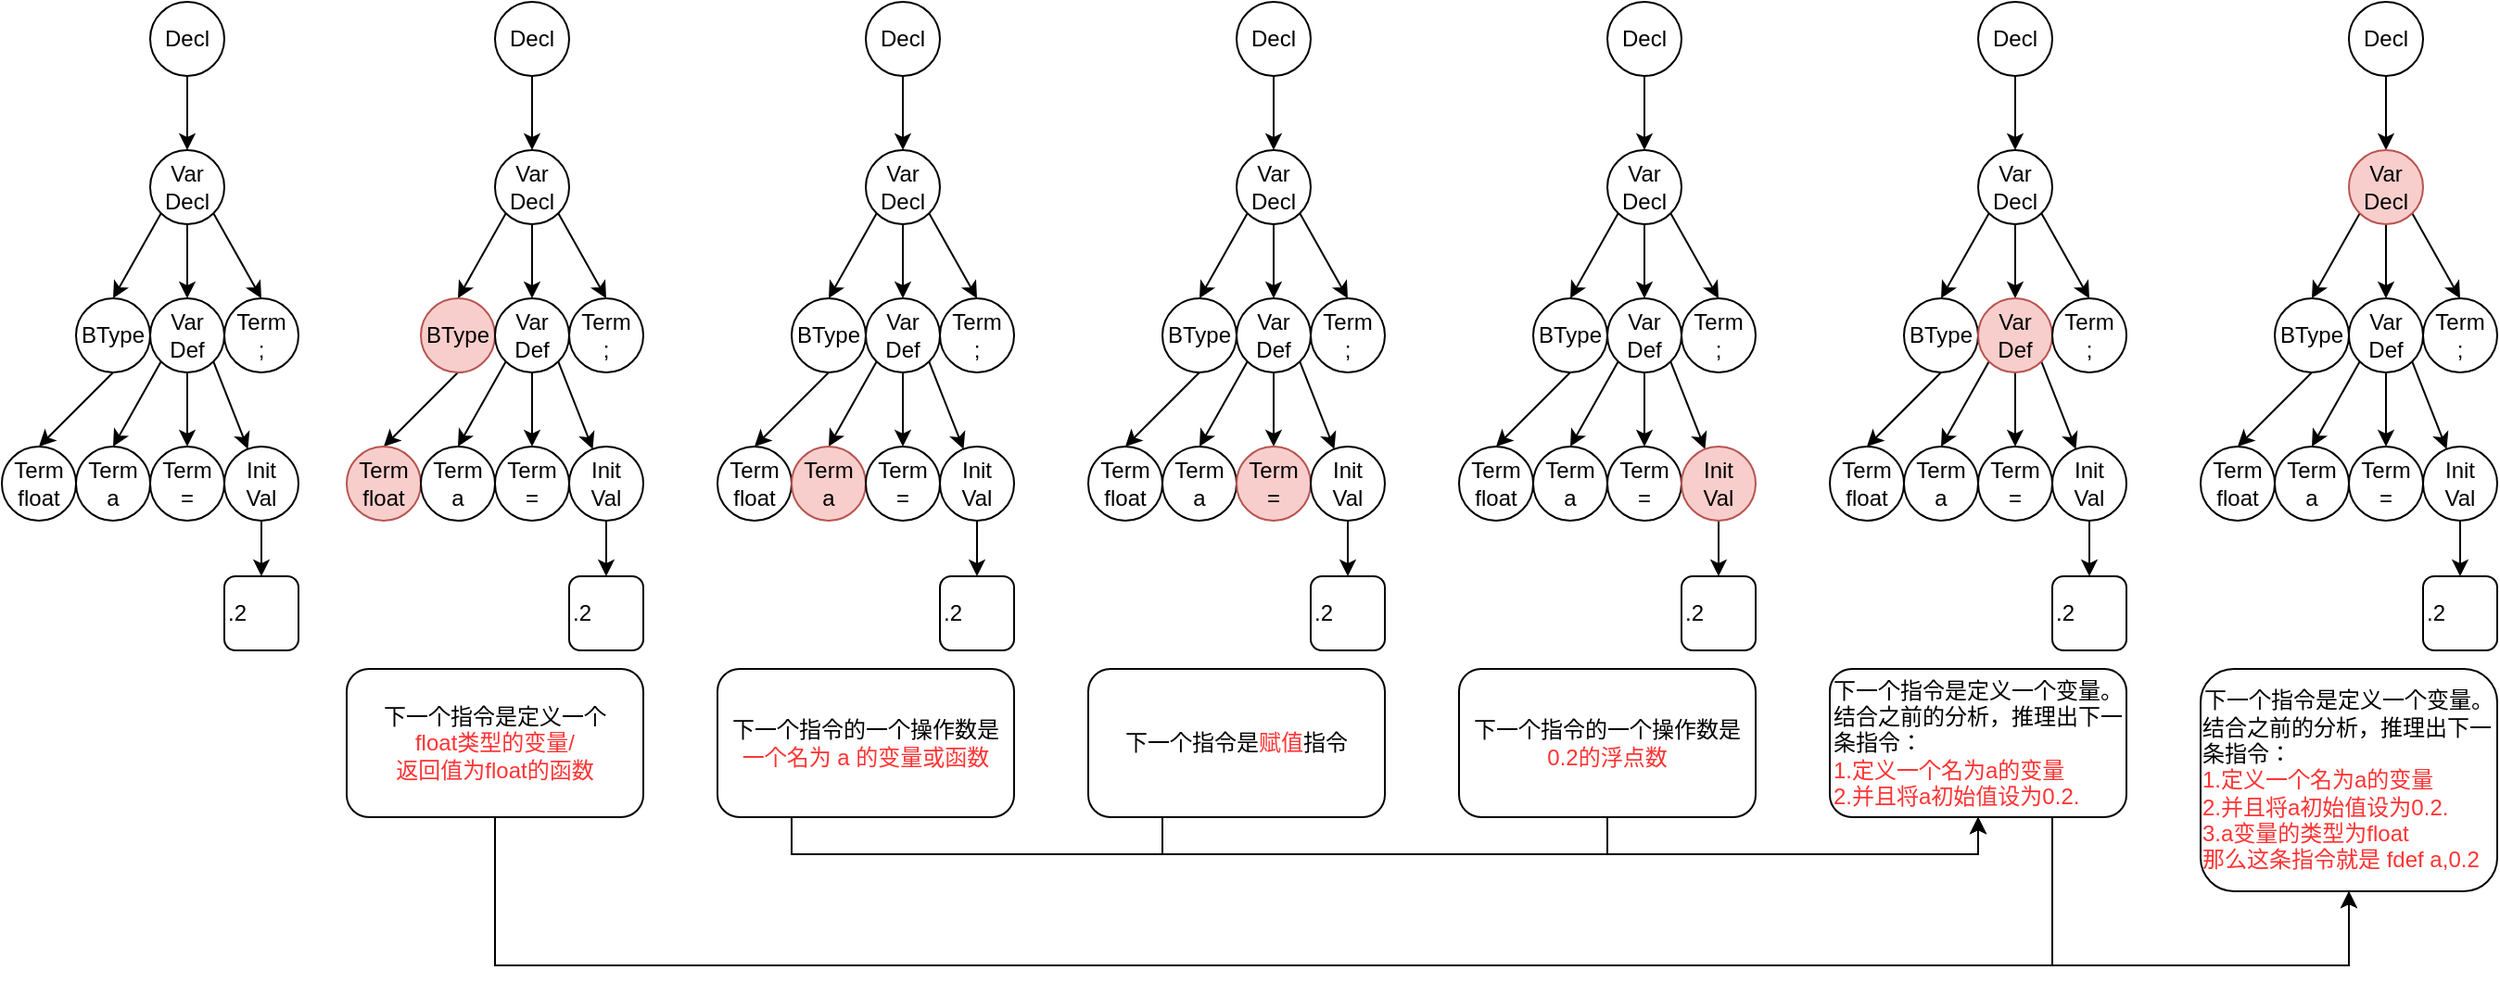 <mxfile version="26.2.2">
  <diagram name="第 1 页" id="PwAsHWEGYEGEWB1U5Qhv">
    <mxGraphModel dx="82" dy="1183" grid="1" gridSize="10" guides="1" tooltips="1" connect="1" arrows="1" fold="1" page="1" pageScale="1" pageWidth="827" pageHeight="1169" math="0" shadow="0">
      <root>
        <mxCell id="0" />
        <mxCell id="1" parent="0" />
        <mxCell id="yPmrLk9QHXn5OHYmQoqa-5" style="edgeStyle=orthogonalEdgeStyle;rounded=0;orthogonalLoop=1;jettySize=auto;html=1;exitX=0.5;exitY=1;exitDx=0;exitDy=0;entryX=0.5;entryY=0;entryDx=0;entryDy=0;" edge="1" parent="1" source="yPmrLk9QHXn5OHYmQoqa-6" target="yPmrLk9QHXn5OHYmQoqa-10">
          <mxGeometry relative="1" as="geometry">
            <mxPoint x="1754" y="80" as="targetPoint" />
          </mxGeometry>
        </mxCell>
        <mxCell id="yPmrLk9QHXn5OHYmQoqa-6" value="Decl" style="ellipse;whiteSpace=wrap;html=1;aspect=fixed;" vertex="1" parent="1">
          <mxGeometry x="1734" width="40" height="40" as="geometry" />
        </mxCell>
        <mxCell id="yPmrLk9QHXn5OHYmQoqa-7" style="edgeStyle=orthogonalEdgeStyle;rounded=0;orthogonalLoop=1;jettySize=auto;html=1;exitX=0.5;exitY=1;exitDx=0;exitDy=0;entryX=0.5;entryY=0;entryDx=0;entryDy=0;" edge="1" parent="1" source="yPmrLk9QHXn5OHYmQoqa-10">
          <mxGeometry relative="1" as="geometry">
            <mxPoint x="1754" y="160" as="targetPoint" />
          </mxGeometry>
        </mxCell>
        <mxCell id="yPmrLk9QHXn5OHYmQoqa-8" style="rounded=0;orthogonalLoop=1;jettySize=auto;html=1;exitX=0;exitY=1;exitDx=0;exitDy=0;entryX=0.5;entryY=0;entryDx=0;entryDy=0;" edge="1" parent="1" source="yPmrLk9QHXn5OHYmQoqa-10" target="yPmrLk9QHXn5OHYmQoqa-12">
          <mxGeometry relative="1" as="geometry" />
        </mxCell>
        <mxCell id="yPmrLk9QHXn5OHYmQoqa-9" style="rounded=0;orthogonalLoop=1;jettySize=auto;html=1;exitX=1;exitY=1;exitDx=0;exitDy=0;entryX=0.5;entryY=0;entryDx=0;entryDy=0;" edge="1" parent="1" source="yPmrLk9QHXn5OHYmQoqa-10" target="yPmrLk9QHXn5OHYmQoqa-17">
          <mxGeometry relative="1" as="geometry" />
        </mxCell>
        <mxCell id="yPmrLk9QHXn5OHYmQoqa-10" value="Var&lt;div&gt;Decl&lt;/div&gt;" style="ellipse;whiteSpace=wrap;html=1;" vertex="1" parent="1">
          <mxGeometry x="1734" y="80" width="40" height="40" as="geometry" />
        </mxCell>
        <mxCell id="yPmrLk9QHXn5OHYmQoqa-11" style="rounded=0;orthogonalLoop=1;jettySize=auto;html=1;exitX=0.5;exitY=1;exitDx=0;exitDy=0;entryX=0.5;entryY=0;entryDx=0;entryDy=0;" edge="1" parent="1" source="yPmrLk9QHXn5OHYmQoqa-12">
          <mxGeometry relative="1" as="geometry">
            <mxPoint x="1674" y="240.0" as="targetPoint" />
          </mxGeometry>
        </mxCell>
        <mxCell id="yPmrLk9QHXn5OHYmQoqa-12" value="BType" style="ellipse;whiteSpace=wrap;html=1;" vertex="1" parent="1">
          <mxGeometry x="1694" y="160" width="40" height="40" as="geometry" />
        </mxCell>
        <mxCell id="yPmrLk9QHXn5OHYmQoqa-13" style="rounded=0;orthogonalLoop=1;jettySize=auto;html=1;exitX=0;exitY=1;exitDx=0;exitDy=0;entryX=0.5;entryY=0;entryDx=0;entryDy=0;" edge="1" parent="1" source="yPmrLk9QHXn5OHYmQoqa-16" target="yPmrLk9QHXn5OHYmQoqa-19">
          <mxGeometry relative="1" as="geometry" />
        </mxCell>
        <mxCell id="yPmrLk9QHXn5OHYmQoqa-14" style="edgeStyle=orthogonalEdgeStyle;rounded=0;orthogonalLoop=1;jettySize=auto;html=1;exitX=0.5;exitY=1;exitDx=0;exitDy=0;entryX=0.5;entryY=0;entryDx=0;entryDy=0;" edge="1" parent="1" source="yPmrLk9QHXn5OHYmQoqa-16" target="yPmrLk9QHXn5OHYmQoqa-20">
          <mxGeometry relative="1" as="geometry" />
        </mxCell>
        <mxCell id="yPmrLk9QHXn5OHYmQoqa-15" style="rounded=0;orthogonalLoop=1;jettySize=auto;html=1;exitX=1;exitY=1;exitDx=0;exitDy=0;" edge="1" parent="1" source="yPmrLk9QHXn5OHYmQoqa-16" target="yPmrLk9QHXn5OHYmQoqa-22">
          <mxGeometry relative="1" as="geometry" />
        </mxCell>
        <mxCell id="yPmrLk9QHXn5OHYmQoqa-16" value="Var&lt;br&gt;Def" style="ellipse;whiteSpace=wrap;html=1;" vertex="1" parent="1">
          <mxGeometry x="1734" y="160" width="40" height="40" as="geometry" />
        </mxCell>
        <mxCell id="yPmrLk9QHXn5OHYmQoqa-17" value="Term&lt;div&gt;;&lt;/div&gt;" style="ellipse;whiteSpace=wrap;html=1;" vertex="1" parent="1">
          <mxGeometry x="1774" y="160" width="40" height="40" as="geometry" />
        </mxCell>
        <mxCell id="yPmrLk9QHXn5OHYmQoqa-18" value="Term&lt;div&gt;float&lt;/div&gt;" style="ellipse;whiteSpace=wrap;html=1;" vertex="1" parent="1">
          <mxGeometry x="1654" y="240" width="40" height="40" as="geometry" />
        </mxCell>
        <mxCell id="yPmrLk9QHXn5OHYmQoqa-19" value="Term&lt;div&gt;a&lt;/div&gt;" style="ellipse;whiteSpace=wrap;html=1;" vertex="1" parent="1">
          <mxGeometry x="1694" y="240" width="40" height="40" as="geometry" />
        </mxCell>
        <mxCell id="yPmrLk9QHXn5OHYmQoqa-20" value="Term&lt;div&gt;=&lt;/div&gt;" style="ellipse;whiteSpace=wrap;html=1;" vertex="1" parent="1">
          <mxGeometry x="1734" y="240" width="40" height="40" as="geometry" />
        </mxCell>
        <mxCell id="yPmrLk9QHXn5OHYmQoqa-21" style="edgeStyle=orthogonalEdgeStyle;rounded=0;orthogonalLoop=1;jettySize=auto;html=1;exitX=0.5;exitY=1;exitDx=0;exitDy=0;entryX=0.5;entryY=0;entryDx=0;entryDy=0;" edge="1" parent="1" source="yPmrLk9QHXn5OHYmQoqa-22" target="yPmrLk9QHXn5OHYmQoqa-23">
          <mxGeometry relative="1" as="geometry" />
        </mxCell>
        <mxCell id="yPmrLk9QHXn5OHYmQoqa-22" value="Init&lt;div&gt;Val&lt;/div&gt;" style="ellipse;whiteSpace=wrap;html=1;" vertex="1" parent="1">
          <mxGeometry x="1774" y="240" width="40" height="40" as="geometry" />
        </mxCell>
        <mxCell id="yPmrLk9QHXn5OHYmQoqa-23" value="&lt;span style=&quot;background-color: transparent; color: light-dark(rgb(0, 0, 0), rgb(255, 255, 255));&quot;&gt;.2&lt;/span&gt;" style="rounded=1;whiteSpace=wrap;html=1;align=left;" vertex="1" parent="1">
          <mxGeometry x="1774" y="310" width="40" height="40" as="geometry" />
        </mxCell>
        <mxCell id="yPmrLk9QHXn5OHYmQoqa-24" style="edgeStyle=orthogonalEdgeStyle;rounded=0;orthogonalLoop=1;jettySize=auto;html=1;exitX=0.5;exitY=1;exitDx=0;exitDy=0;entryX=0.5;entryY=0;entryDx=0;entryDy=0;" edge="1" parent="1" source="yPmrLk9QHXn5OHYmQoqa-25" target="yPmrLk9QHXn5OHYmQoqa-29">
          <mxGeometry relative="1" as="geometry">
            <mxPoint x="1940" y="80" as="targetPoint" />
          </mxGeometry>
        </mxCell>
        <mxCell id="yPmrLk9QHXn5OHYmQoqa-25" value="Decl" style="ellipse;whiteSpace=wrap;html=1;aspect=fixed;" vertex="1" parent="1">
          <mxGeometry x="1920" width="40" height="40" as="geometry" />
        </mxCell>
        <mxCell id="yPmrLk9QHXn5OHYmQoqa-26" style="edgeStyle=orthogonalEdgeStyle;rounded=0;orthogonalLoop=1;jettySize=auto;html=1;exitX=0.5;exitY=1;exitDx=0;exitDy=0;entryX=0.5;entryY=0;entryDx=0;entryDy=0;" edge="1" parent="1" source="yPmrLk9QHXn5OHYmQoqa-29">
          <mxGeometry relative="1" as="geometry">
            <mxPoint x="1940" y="160" as="targetPoint" />
          </mxGeometry>
        </mxCell>
        <mxCell id="yPmrLk9QHXn5OHYmQoqa-27" style="rounded=0;orthogonalLoop=1;jettySize=auto;html=1;exitX=0;exitY=1;exitDx=0;exitDy=0;entryX=0.5;entryY=0;entryDx=0;entryDy=0;" edge="1" parent="1" source="yPmrLk9QHXn5OHYmQoqa-29" target="yPmrLk9QHXn5OHYmQoqa-31">
          <mxGeometry relative="1" as="geometry" />
        </mxCell>
        <mxCell id="yPmrLk9QHXn5OHYmQoqa-28" style="rounded=0;orthogonalLoop=1;jettySize=auto;html=1;exitX=1;exitY=1;exitDx=0;exitDy=0;entryX=0.5;entryY=0;entryDx=0;entryDy=0;" edge="1" parent="1" source="yPmrLk9QHXn5OHYmQoqa-29" target="yPmrLk9QHXn5OHYmQoqa-36">
          <mxGeometry relative="1" as="geometry" />
        </mxCell>
        <mxCell id="yPmrLk9QHXn5OHYmQoqa-29" value="Var&lt;div&gt;Decl&lt;/div&gt;" style="ellipse;whiteSpace=wrap;html=1;" vertex="1" parent="1">
          <mxGeometry x="1920" y="80" width="40" height="40" as="geometry" />
        </mxCell>
        <mxCell id="yPmrLk9QHXn5OHYmQoqa-30" style="rounded=0;orthogonalLoop=1;jettySize=auto;html=1;exitX=0.5;exitY=1;exitDx=0;exitDy=0;entryX=0.5;entryY=0;entryDx=0;entryDy=0;" edge="1" parent="1" source="yPmrLk9QHXn5OHYmQoqa-31">
          <mxGeometry relative="1" as="geometry">
            <mxPoint x="1860" y="240.0" as="targetPoint" />
          </mxGeometry>
        </mxCell>
        <mxCell id="yPmrLk9QHXn5OHYmQoqa-31" value="BType" style="ellipse;whiteSpace=wrap;html=1;fillColor=#f8cecc;strokeColor=#b85450;" vertex="1" parent="1">
          <mxGeometry x="1880" y="160" width="40" height="40" as="geometry" />
        </mxCell>
        <mxCell id="yPmrLk9QHXn5OHYmQoqa-32" style="rounded=0;orthogonalLoop=1;jettySize=auto;html=1;exitX=0;exitY=1;exitDx=0;exitDy=0;entryX=0.5;entryY=0;entryDx=0;entryDy=0;" edge="1" parent="1" source="yPmrLk9QHXn5OHYmQoqa-35" target="yPmrLk9QHXn5OHYmQoqa-38">
          <mxGeometry relative="1" as="geometry" />
        </mxCell>
        <mxCell id="yPmrLk9QHXn5OHYmQoqa-33" style="edgeStyle=orthogonalEdgeStyle;rounded=0;orthogonalLoop=1;jettySize=auto;html=1;exitX=0.5;exitY=1;exitDx=0;exitDy=0;entryX=0.5;entryY=0;entryDx=0;entryDy=0;" edge="1" parent="1" source="yPmrLk9QHXn5OHYmQoqa-35" target="yPmrLk9QHXn5OHYmQoqa-39">
          <mxGeometry relative="1" as="geometry" />
        </mxCell>
        <mxCell id="yPmrLk9QHXn5OHYmQoqa-34" style="rounded=0;orthogonalLoop=1;jettySize=auto;html=1;exitX=1;exitY=1;exitDx=0;exitDy=0;" edge="1" parent="1" source="yPmrLk9QHXn5OHYmQoqa-35" target="yPmrLk9QHXn5OHYmQoqa-41">
          <mxGeometry relative="1" as="geometry" />
        </mxCell>
        <mxCell id="yPmrLk9QHXn5OHYmQoqa-35" value="Var&lt;br&gt;Def" style="ellipse;whiteSpace=wrap;html=1;" vertex="1" parent="1">
          <mxGeometry x="1920" y="160" width="40" height="40" as="geometry" />
        </mxCell>
        <mxCell id="yPmrLk9QHXn5OHYmQoqa-36" value="Term&lt;div&gt;;&lt;/div&gt;" style="ellipse;whiteSpace=wrap;html=1;" vertex="1" parent="1">
          <mxGeometry x="1960" y="160" width="40" height="40" as="geometry" />
        </mxCell>
        <mxCell id="yPmrLk9QHXn5OHYmQoqa-37" value="Term&lt;div&gt;float&lt;/div&gt;" style="ellipse;whiteSpace=wrap;html=1;fillColor=#f8cecc;strokeColor=#b85450;" vertex="1" parent="1">
          <mxGeometry x="1840" y="240" width="40" height="40" as="geometry" />
        </mxCell>
        <mxCell id="yPmrLk9QHXn5OHYmQoqa-38" value="Term&lt;div&gt;a&lt;/div&gt;" style="ellipse;whiteSpace=wrap;html=1;" vertex="1" parent="1">
          <mxGeometry x="1880" y="240" width="40" height="40" as="geometry" />
        </mxCell>
        <mxCell id="yPmrLk9QHXn5OHYmQoqa-39" value="Term&lt;div&gt;=&lt;/div&gt;" style="ellipse;whiteSpace=wrap;html=1;" vertex="1" parent="1">
          <mxGeometry x="1920" y="240" width="40" height="40" as="geometry" />
        </mxCell>
        <mxCell id="yPmrLk9QHXn5OHYmQoqa-40" style="edgeStyle=orthogonalEdgeStyle;rounded=0;orthogonalLoop=1;jettySize=auto;html=1;exitX=0.5;exitY=1;exitDx=0;exitDy=0;entryX=0.5;entryY=0;entryDx=0;entryDy=0;" edge="1" parent="1" source="yPmrLk9QHXn5OHYmQoqa-41" target="yPmrLk9QHXn5OHYmQoqa-42">
          <mxGeometry relative="1" as="geometry" />
        </mxCell>
        <mxCell id="yPmrLk9QHXn5OHYmQoqa-41" value="Init&lt;div&gt;Val&lt;/div&gt;" style="ellipse;whiteSpace=wrap;html=1;" vertex="1" parent="1">
          <mxGeometry x="1960" y="240" width="40" height="40" as="geometry" />
        </mxCell>
        <mxCell id="yPmrLk9QHXn5OHYmQoqa-42" value="&lt;span style=&quot;background-color: transparent; color: light-dark(rgb(0, 0, 0), rgb(255, 255, 255));&quot;&gt;.2&lt;/span&gt;" style="rounded=1;whiteSpace=wrap;html=1;align=left;" vertex="1" parent="1">
          <mxGeometry x="1960" y="310" width="40" height="40" as="geometry" />
        </mxCell>
        <mxCell id="yPmrLk9QHXn5OHYmQoqa-186" style="edgeStyle=orthogonalEdgeStyle;rounded=0;orthogonalLoop=1;jettySize=auto;html=1;exitX=0.5;exitY=1;exitDx=0;exitDy=0;entryX=0.5;entryY=1;entryDx=0;entryDy=0;" edge="1" parent="1" source="yPmrLk9QHXn5OHYmQoqa-43" target="yPmrLk9QHXn5OHYmQoqa-184">
          <mxGeometry relative="1" as="geometry">
            <Array as="points">
              <mxPoint x="1920" y="520" />
              <mxPoint x="2920" y="520" />
            </Array>
          </mxGeometry>
        </mxCell>
        <mxCell id="yPmrLk9QHXn5OHYmQoqa-43" value="下一个指令是定义一个&lt;br&gt;&lt;font style=&quot;color: rgb(255, 51, 51);&quot;&gt;float类型的变量/&lt;/font&gt;&lt;div&gt;&lt;font style=&quot;color: rgb(255, 51, 51);&quot;&gt;返回值为float的函数&lt;/font&gt;&lt;/div&gt;" style="rounded=1;whiteSpace=wrap;html=1;" vertex="1" parent="1">
          <mxGeometry x="1840" y="360" width="160" height="80" as="geometry" />
        </mxCell>
        <mxCell id="yPmrLk9QHXn5OHYmQoqa-63" style="edgeStyle=orthogonalEdgeStyle;rounded=0;orthogonalLoop=1;jettySize=auto;html=1;exitX=0.5;exitY=1;exitDx=0;exitDy=0;entryX=0.5;entryY=0;entryDx=0;entryDy=0;" edge="1" parent="1" source="yPmrLk9QHXn5OHYmQoqa-64" target="yPmrLk9QHXn5OHYmQoqa-68">
          <mxGeometry relative="1" as="geometry">
            <mxPoint x="2140" y="80" as="targetPoint" />
          </mxGeometry>
        </mxCell>
        <mxCell id="yPmrLk9QHXn5OHYmQoqa-64" value="Decl" style="ellipse;whiteSpace=wrap;html=1;aspect=fixed;" vertex="1" parent="1">
          <mxGeometry x="2120" width="40" height="40" as="geometry" />
        </mxCell>
        <mxCell id="yPmrLk9QHXn5OHYmQoqa-65" style="edgeStyle=orthogonalEdgeStyle;rounded=0;orthogonalLoop=1;jettySize=auto;html=1;exitX=0.5;exitY=1;exitDx=0;exitDy=0;entryX=0.5;entryY=0;entryDx=0;entryDy=0;" edge="1" parent="1" source="yPmrLk9QHXn5OHYmQoqa-68">
          <mxGeometry relative="1" as="geometry">
            <mxPoint x="2140" y="160" as="targetPoint" />
          </mxGeometry>
        </mxCell>
        <mxCell id="yPmrLk9QHXn5OHYmQoqa-66" style="rounded=0;orthogonalLoop=1;jettySize=auto;html=1;exitX=0;exitY=1;exitDx=0;exitDy=0;entryX=0.5;entryY=0;entryDx=0;entryDy=0;" edge="1" parent="1" source="yPmrLk9QHXn5OHYmQoqa-68" target="yPmrLk9QHXn5OHYmQoqa-70">
          <mxGeometry relative="1" as="geometry" />
        </mxCell>
        <mxCell id="yPmrLk9QHXn5OHYmQoqa-67" style="rounded=0;orthogonalLoop=1;jettySize=auto;html=1;exitX=1;exitY=1;exitDx=0;exitDy=0;entryX=0.5;entryY=0;entryDx=0;entryDy=0;" edge="1" parent="1" source="yPmrLk9QHXn5OHYmQoqa-68" target="yPmrLk9QHXn5OHYmQoqa-75">
          <mxGeometry relative="1" as="geometry" />
        </mxCell>
        <mxCell id="yPmrLk9QHXn5OHYmQoqa-68" value="Var&lt;div&gt;Decl&lt;/div&gt;" style="ellipse;whiteSpace=wrap;html=1;" vertex="1" parent="1">
          <mxGeometry x="2120" y="80" width="40" height="40" as="geometry" />
        </mxCell>
        <mxCell id="yPmrLk9QHXn5OHYmQoqa-69" style="rounded=0;orthogonalLoop=1;jettySize=auto;html=1;exitX=0.5;exitY=1;exitDx=0;exitDy=0;entryX=0.5;entryY=0;entryDx=0;entryDy=0;" edge="1" parent="1" source="yPmrLk9QHXn5OHYmQoqa-70">
          <mxGeometry relative="1" as="geometry">
            <mxPoint x="2060" y="240.0" as="targetPoint" />
          </mxGeometry>
        </mxCell>
        <mxCell id="yPmrLk9QHXn5OHYmQoqa-70" value="BType" style="ellipse;whiteSpace=wrap;html=1;" vertex="1" parent="1">
          <mxGeometry x="2080" y="160" width="40" height="40" as="geometry" />
        </mxCell>
        <mxCell id="yPmrLk9QHXn5OHYmQoqa-71" style="rounded=0;orthogonalLoop=1;jettySize=auto;html=1;exitX=0;exitY=1;exitDx=0;exitDy=0;entryX=0.5;entryY=0;entryDx=0;entryDy=0;" edge="1" parent="1" source="yPmrLk9QHXn5OHYmQoqa-74" target="yPmrLk9QHXn5OHYmQoqa-77">
          <mxGeometry relative="1" as="geometry" />
        </mxCell>
        <mxCell id="yPmrLk9QHXn5OHYmQoqa-72" style="edgeStyle=orthogonalEdgeStyle;rounded=0;orthogonalLoop=1;jettySize=auto;html=1;exitX=0.5;exitY=1;exitDx=0;exitDy=0;entryX=0.5;entryY=0;entryDx=0;entryDy=0;" edge="1" parent="1" source="yPmrLk9QHXn5OHYmQoqa-74" target="yPmrLk9QHXn5OHYmQoqa-78">
          <mxGeometry relative="1" as="geometry" />
        </mxCell>
        <mxCell id="yPmrLk9QHXn5OHYmQoqa-73" style="rounded=0;orthogonalLoop=1;jettySize=auto;html=1;exitX=1;exitY=1;exitDx=0;exitDy=0;" edge="1" parent="1" source="yPmrLk9QHXn5OHYmQoqa-74" target="yPmrLk9QHXn5OHYmQoqa-80">
          <mxGeometry relative="1" as="geometry" />
        </mxCell>
        <mxCell id="yPmrLk9QHXn5OHYmQoqa-74" value="Var&lt;br&gt;Def" style="ellipse;whiteSpace=wrap;html=1;" vertex="1" parent="1">
          <mxGeometry x="2120" y="160" width="40" height="40" as="geometry" />
        </mxCell>
        <mxCell id="yPmrLk9QHXn5OHYmQoqa-75" value="Term&lt;div&gt;;&lt;/div&gt;" style="ellipse;whiteSpace=wrap;html=1;" vertex="1" parent="1">
          <mxGeometry x="2160" y="160" width="40" height="40" as="geometry" />
        </mxCell>
        <mxCell id="yPmrLk9QHXn5OHYmQoqa-76" value="Term&lt;div&gt;float&lt;/div&gt;" style="ellipse;whiteSpace=wrap;html=1;" vertex="1" parent="1">
          <mxGeometry x="2040" y="240" width="40" height="40" as="geometry" />
        </mxCell>
        <mxCell id="yPmrLk9QHXn5OHYmQoqa-77" value="Term&lt;div&gt;a&lt;/div&gt;" style="ellipse;whiteSpace=wrap;html=1;fillColor=#f8cecc;strokeColor=#b85450;" vertex="1" parent="1">
          <mxGeometry x="2080" y="240" width="40" height="40" as="geometry" />
        </mxCell>
        <mxCell id="yPmrLk9QHXn5OHYmQoqa-78" value="Term&lt;div&gt;=&lt;/div&gt;" style="ellipse;whiteSpace=wrap;html=1;" vertex="1" parent="1">
          <mxGeometry x="2120" y="240" width="40" height="40" as="geometry" />
        </mxCell>
        <mxCell id="yPmrLk9QHXn5OHYmQoqa-79" style="edgeStyle=orthogonalEdgeStyle;rounded=0;orthogonalLoop=1;jettySize=auto;html=1;exitX=0.5;exitY=1;exitDx=0;exitDy=0;entryX=0.5;entryY=0;entryDx=0;entryDy=0;" edge="1" parent="1" source="yPmrLk9QHXn5OHYmQoqa-80" target="yPmrLk9QHXn5OHYmQoqa-81">
          <mxGeometry relative="1" as="geometry" />
        </mxCell>
        <mxCell id="yPmrLk9QHXn5OHYmQoqa-80" value="Init&lt;div&gt;Val&lt;/div&gt;" style="ellipse;whiteSpace=wrap;html=1;" vertex="1" parent="1">
          <mxGeometry x="2160" y="240" width="40" height="40" as="geometry" />
        </mxCell>
        <mxCell id="yPmrLk9QHXn5OHYmQoqa-81" value="&lt;span style=&quot;background-color: transparent; color: light-dark(rgb(0, 0, 0), rgb(255, 255, 255));&quot;&gt;.2&lt;/span&gt;" style="rounded=1;whiteSpace=wrap;html=1;align=left;" vertex="1" parent="1">
          <mxGeometry x="2160" y="310" width="40" height="40" as="geometry" />
        </mxCell>
        <mxCell id="yPmrLk9QHXn5OHYmQoqa-143" style="edgeStyle=orthogonalEdgeStyle;rounded=0;orthogonalLoop=1;jettySize=auto;html=1;exitX=0.25;exitY=1;exitDx=0;exitDy=0;entryX=0.5;entryY=1;entryDx=0;entryDy=0;" edge="1" parent="1" source="yPmrLk9QHXn5OHYmQoqa-82" target="yPmrLk9QHXn5OHYmQoqa-142">
          <mxGeometry relative="1" as="geometry" />
        </mxCell>
        <mxCell id="yPmrLk9QHXn5OHYmQoqa-82" value="下一个指令的一个操作数是&lt;br&gt;&lt;font style=&quot;color: rgb(255, 51, 51);&quot;&gt;一个名为 a 的变量或函数&lt;/font&gt;" style="rounded=1;whiteSpace=wrap;html=1;" vertex="1" parent="1">
          <mxGeometry x="2040" y="360" width="160" height="80" as="geometry" />
        </mxCell>
        <mxCell id="yPmrLk9QHXn5OHYmQoqa-83" style="edgeStyle=orthogonalEdgeStyle;rounded=0;orthogonalLoop=1;jettySize=auto;html=1;exitX=0.5;exitY=1;exitDx=0;exitDy=0;entryX=0.5;entryY=0;entryDx=0;entryDy=0;" edge="1" parent="1" source="yPmrLk9QHXn5OHYmQoqa-84" target="yPmrLk9QHXn5OHYmQoqa-88">
          <mxGeometry relative="1" as="geometry">
            <mxPoint x="2340" y="80" as="targetPoint" />
          </mxGeometry>
        </mxCell>
        <mxCell id="yPmrLk9QHXn5OHYmQoqa-84" value="Decl" style="ellipse;whiteSpace=wrap;html=1;aspect=fixed;" vertex="1" parent="1">
          <mxGeometry x="2320" width="40" height="40" as="geometry" />
        </mxCell>
        <mxCell id="yPmrLk9QHXn5OHYmQoqa-85" style="edgeStyle=orthogonalEdgeStyle;rounded=0;orthogonalLoop=1;jettySize=auto;html=1;exitX=0.5;exitY=1;exitDx=0;exitDy=0;entryX=0.5;entryY=0;entryDx=0;entryDy=0;" edge="1" parent="1" source="yPmrLk9QHXn5OHYmQoqa-88">
          <mxGeometry relative="1" as="geometry">
            <mxPoint x="2340" y="160" as="targetPoint" />
          </mxGeometry>
        </mxCell>
        <mxCell id="yPmrLk9QHXn5OHYmQoqa-86" style="rounded=0;orthogonalLoop=1;jettySize=auto;html=1;exitX=0;exitY=1;exitDx=0;exitDy=0;entryX=0.5;entryY=0;entryDx=0;entryDy=0;" edge="1" parent="1" source="yPmrLk9QHXn5OHYmQoqa-88" target="yPmrLk9QHXn5OHYmQoqa-90">
          <mxGeometry relative="1" as="geometry" />
        </mxCell>
        <mxCell id="yPmrLk9QHXn5OHYmQoqa-87" style="rounded=0;orthogonalLoop=1;jettySize=auto;html=1;exitX=1;exitY=1;exitDx=0;exitDy=0;entryX=0.5;entryY=0;entryDx=0;entryDy=0;" edge="1" parent="1" source="yPmrLk9QHXn5OHYmQoqa-88" target="yPmrLk9QHXn5OHYmQoqa-95">
          <mxGeometry relative="1" as="geometry" />
        </mxCell>
        <mxCell id="yPmrLk9QHXn5OHYmQoqa-88" value="Var&lt;div&gt;Decl&lt;/div&gt;" style="ellipse;whiteSpace=wrap;html=1;" vertex="1" parent="1">
          <mxGeometry x="2320" y="80" width="40" height="40" as="geometry" />
        </mxCell>
        <mxCell id="yPmrLk9QHXn5OHYmQoqa-89" style="rounded=0;orthogonalLoop=1;jettySize=auto;html=1;exitX=0.5;exitY=1;exitDx=0;exitDy=0;entryX=0.5;entryY=0;entryDx=0;entryDy=0;" edge="1" parent="1" source="yPmrLk9QHXn5OHYmQoqa-90">
          <mxGeometry relative="1" as="geometry">
            <mxPoint x="2260" y="240.0" as="targetPoint" />
          </mxGeometry>
        </mxCell>
        <mxCell id="yPmrLk9QHXn5OHYmQoqa-90" value="BType" style="ellipse;whiteSpace=wrap;html=1;" vertex="1" parent="1">
          <mxGeometry x="2280" y="160" width="40" height="40" as="geometry" />
        </mxCell>
        <mxCell id="yPmrLk9QHXn5OHYmQoqa-91" style="rounded=0;orthogonalLoop=1;jettySize=auto;html=1;exitX=0;exitY=1;exitDx=0;exitDy=0;entryX=0.5;entryY=0;entryDx=0;entryDy=0;" edge="1" parent="1" source="yPmrLk9QHXn5OHYmQoqa-94" target="yPmrLk9QHXn5OHYmQoqa-97">
          <mxGeometry relative="1" as="geometry" />
        </mxCell>
        <mxCell id="yPmrLk9QHXn5OHYmQoqa-92" style="edgeStyle=orthogonalEdgeStyle;rounded=0;orthogonalLoop=1;jettySize=auto;html=1;exitX=0.5;exitY=1;exitDx=0;exitDy=0;entryX=0.5;entryY=0;entryDx=0;entryDy=0;" edge="1" parent="1" source="yPmrLk9QHXn5OHYmQoqa-94" target="yPmrLk9QHXn5OHYmQoqa-98">
          <mxGeometry relative="1" as="geometry" />
        </mxCell>
        <mxCell id="yPmrLk9QHXn5OHYmQoqa-93" style="rounded=0;orthogonalLoop=1;jettySize=auto;html=1;exitX=1;exitY=1;exitDx=0;exitDy=0;" edge="1" parent="1" source="yPmrLk9QHXn5OHYmQoqa-94" target="yPmrLk9QHXn5OHYmQoqa-100">
          <mxGeometry relative="1" as="geometry" />
        </mxCell>
        <mxCell id="yPmrLk9QHXn5OHYmQoqa-94" value="Var&lt;br&gt;Def" style="ellipse;whiteSpace=wrap;html=1;" vertex="1" parent="1">
          <mxGeometry x="2320" y="160" width="40" height="40" as="geometry" />
        </mxCell>
        <mxCell id="yPmrLk9QHXn5OHYmQoqa-95" value="Term&lt;div&gt;;&lt;/div&gt;" style="ellipse;whiteSpace=wrap;html=1;" vertex="1" parent="1">
          <mxGeometry x="2360" y="160" width="40" height="40" as="geometry" />
        </mxCell>
        <mxCell id="yPmrLk9QHXn5OHYmQoqa-96" value="Term&lt;div&gt;float&lt;/div&gt;" style="ellipse;whiteSpace=wrap;html=1;" vertex="1" parent="1">
          <mxGeometry x="2240" y="240" width="40" height="40" as="geometry" />
        </mxCell>
        <mxCell id="yPmrLk9QHXn5OHYmQoqa-97" value="Term&lt;div&gt;a&lt;/div&gt;" style="ellipse;whiteSpace=wrap;html=1;" vertex="1" parent="1">
          <mxGeometry x="2280" y="240" width="40" height="40" as="geometry" />
        </mxCell>
        <mxCell id="yPmrLk9QHXn5OHYmQoqa-98" value="Term&lt;div&gt;=&lt;/div&gt;" style="ellipse;whiteSpace=wrap;html=1;fillColor=#f8cecc;strokeColor=#b85450;" vertex="1" parent="1">
          <mxGeometry x="2320" y="240" width="40" height="40" as="geometry" />
        </mxCell>
        <mxCell id="yPmrLk9QHXn5OHYmQoqa-99" style="edgeStyle=orthogonalEdgeStyle;rounded=0;orthogonalLoop=1;jettySize=auto;html=1;exitX=0.5;exitY=1;exitDx=0;exitDy=0;entryX=0.5;entryY=0;entryDx=0;entryDy=0;" edge="1" parent="1" source="yPmrLk9QHXn5OHYmQoqa-100" target="yPmrLk9QHXn5OHYmQoqa-101">
          <mxGeometry relative="1" as="geometry" />
        </mxCell>
        <mxCell id="yPmrLk9QHXn5OHYmQoqa-100" value="Init&lt;div&gt;Val&lt;/div&gt;" style="ellipse;whiteSpace=wrap;html=1;" vertex="1" parent="1">
          <mxGeometry x="2360" y="240" width="40" height="40" as="geometry" />
        </mxCell>
        <mxCell id="yPmrLk9QHXn5OHYmQoqa-101" value="&lt;span style=&quot;background-color: transparent; color: light-dark(rgb(0, 0, 0), rgb(255, 255, 255));&quot;&gt;.2&lt;/span&gt;" style="rounded=1;whiteSpace=wrap;html=1;align=left;" vertex="1" parent="1">
          <mxGeometry x="2360" y="310" width="40" height="40" as="geometry" />
        </mxCell>
        <mxCell id="yPmrLk9QHXn5OHYmQoqa-144" style="edgeStyle=orthogonalEdgeStyle;rounded=0;orthogonalLoop=1;jettySize=auto;html=1;exitX=0.25;exitY=1;exitDx=0;exitDy=0;entryX=0.5;entryY=1;entryDx=0;entryDy=0;" edge="1" parent="1" source="yPmrLk9QHXn5OHYmQoqa-102" target="yPmrLk9QHXn5OHYmQoqa-142">
          <mxGeometry relative="1" as="geometry" />
        </mxCell>
        <mxCell id="yPmrLk9QHXn5OHYmQoqa-102" value="下一个指令是&lt;font style=&quot;color: rgb(255, 51, 51);&quot;&gt;赋值&lt;/font&gt;指令" style="rounded=1;whiteSpace=wrap;html=1;" vertex="1" parent="1">
          <mxGeometry x="2240" y="360" width="160" height="80" as="geometry" />
        </mxCell>
        <mxCell id="yPmrLk9QHXn5OHYmQoqa-103" style="edgeStyle=orthogonalEdgeStyle;rounded=0;orthogonalLoop=1;jettySize=auto;html=1;exitX=0.5;exitY=1;exitDx=0;exitDy=0;entryX=0.5;entryY=0;entryDx=0;entryDy=0;" edge="1" parent="1" source="yPmrLk9QHXn5OHYmQoqa-104" target="yPmrLk9QHXn5OHYmQoqa-108">
          <mxGeometry relative="1" as="geometry">
            <mxPoint x="2540" y="80" as="targetPoint" />
          </mxGeometry>
        </mxCell>
        <mxCell id="yPmrLk9QHXn5OHYmQoqa-104" value="Decl" style="ellipse;whiteSpace=wrap;html=1;aspect=fixed;" vertex="1" parent="1">
          <mxGeometry x="2520" width="40" height="40" as="geometry" />
        </mxCell>
        <mxCell id="yPmrLk9QHXn5OHYmQoqa-105" style="edgeStyle=orthogonalEdgeStyle;rounded=0;orthogonalLoop=1;jettySize=auto;html=1;exitX=0.5;exitY=1;exitDx=0;exitDy=0;entryX=0.5;entryY=0;entryDx=0;entryDy=0;" edge="1" parent="1" source="yPmrLk9QHXn5OHYmQoqa-108">
          <mxGeometry relative="1" as="geometry">
            <mxPoint x="2540" y="160" as="targetPoint" />
          </mxGeometry>
        </mxCell>
        <mxCell id="yPmrLk9QHXn5OHYmQoqa-106" style="rounded=0;orthogonalLoop=1;jettySize=auto;html=1;exitX=0;exitY=1;exitDx=0;exitDy=0;entryX=0.5;entryY=0;entryDx=0;entryDy=0;" edge="1" parent="1" source="yPmrLk9QHXn5OHYmQoqa-108" target="yPmrLk9QHXn5OHYmQoqa-110">
          <mxGeometry relative="1" as="geometry" />
        </mxCell>
        <mxCell id="yPmrLk9QHXn5OHYmQoqa-107" style="rounded=0;orthogonalLoop=1;jettySize=auto;html=1;exitX=1;exitY=1;exitDx=0;exitDy=0;entryX=0.5;entryY=0;entryDx=0;entryDy=0;" edge="1" parent="1" source="yPmrLk9QHXn5OHYmQoqa-108" target="yPmrLk9QHXn5OHYmQoqa-115">
          <mxGeometry relative="1" as="geometry" />
        </mxCell>
        <mxCell id="yPmrLk9QHXn5OHYmQoqa-108" value="Var&lt;div&gt;Decl&lt;/div&gt;" style="ellipse;whiteSpace=wrap;html=1;" vertex="1" parent="1">
          <mxGeometry x="2520" y="80" width="40" height="40" as="geometry" />
        </mxCell>
        <mxCell id="yPmrLk9QHXn5OHYmQoqa-109" style="rounded=0;orthogonalLoop=1;jettySize=auto;html=1;exitX=0.5;exitY=1;exitDx=0;exitDy=0;entryX=0.5;entryY=0;entryDx=0;entryDy=0;" edge="1" parent="1" source="yPmrLk9QHXn5OHYmQoqa-110">
          <mxGeometry relative="1" as="geometry">
            <mxPoint x="2460" y="240.0" as="targetPoint" />
          </mxGeometry>
        </mxCell>
        <mxCell id="yPmrLk9QHXn5OHYmQoqa-110" value="BType" style="ellipse;whiteSpace=wrap;html=1;" vertex="1" parent="1">
          <mxGeometry x="2480" y="160" width="40" height="40" as="geometry" />
        </mxCell>
        <mxCell id="yPmrLk9QHXn5OHYmQoqa-111" style="rounded=0;orthogonalLoop=1;jettySize=auto;html=1;exitX=0;exitY=1;exitDx=0;exitDy=0;entryX=0.5;entryY=0;entryDx=0;entryDy=0;" edge="1" parent="1" source="yPmrLk9QHXn5OHYmQoqa-114" target="yPmrLk9QHXn5OHYmQoqa-117">
          <mxGeometry relative="1" as="geometry" />
        </mxCell>
        <mxCell id="yPmrLk9QHXn5OHYmQoqa-112" style="edgeStyle=orthogonalEdgeStyle;rounded=0;orthogonalLoop=1;jettySize=auto;html=1;exitX=0.5;exitY=1;exitDx=0;exitDy=0;entryX=0.5;entryY=0;entryDx=0;entryDy=0;" edge="1" parent="1" source="yPmrLk9QHXn5OHYmQoqa-114" target="yPmrLk9QHXn5OHYmQoqa-118">
          <mxGeometry relative="1" as="geometry" />
        </mxCell>
        <mxCell id="yPmrLk9QHXn5OHYmQoqa-113" style="rounded=0;orthogonalLoop=1;jettySize=auto;html=1;exitX=1;exitY=1;exitDx=0;exitDy=0;" edge="1" parent="1" source="yPmrLk9QHXn5OHYmQoqa-114" target="yPmrLk9QHXn5OHYmQoqa-120">
          <mxGeometry relative="1" as="geometry" />
        </mxCell>
        <mxCell id="yPmrLk9QHXn5OHYmQoqa-114" value="Var&lt;br&gt;Def" style="ellipse;whiteSpace=wrap;html=1;" vertex="1" parent="1">
          <mxGeometry x="2520" y="160" width="40" height="40" as="geometry" />
        </mxCell>
        <mxCell id="yPmrLk9QHXn5OHYmQoqa-115" value="Term&lt;div&gt;;&lt;/div&gt;" style="ellipse;whiteSpace=wrap;html=1;" vertex="1" parent="1">
          <mxGeometry x="2560" y="160" width="40" height="40" as="geometry" />
        </mxCell>
        <mxCell id="yPmrLk9QHXn5OHYmQoqa-116" value="Term&lt;div&gt;float&lt;/div&gt;" style="ellipse;whiteSpace=wrap;html=1;" vertex="1" parent="1">
          <mxGeometry x="2440" y="240" width="40" height="40" as="geometry" />
        </mxCell>
        <mxCell id="yPmrLk9QHXn5OHYmQoqa-117" value="Term&lt;div&gt;a&lt;/div&gt;" style="ellipse;whiteSpace=wrap;html=1;" vertex="1" parent="1">
          <mxGeometry x="2480" y="240" width="40" height="40" as="geometry" />
        </mxCell>
        <mxCell id="yPmrLk9QHXn5OHYmQoqa-118" value="Term&lt;div&gt;=&lt;/div&gt;" style="ellipse;whiteSpace=wrap;html=1;" vertex="1" parent="1">
          <mxGeometry x="2520" y="240" width="40" height="40" as="geometry" />
        </mxCell>
        <mxCell id="yPmrLk9QHXn5OHYmQoqa-119" style="edgeStyle=orthogonalEdgeStyle;rounded=0;orthogonalLoop=1;jettySize=auto;html=1;exitX=0.5;exitY=1;exitDx=0;exitDy=0;entryX=0.5;entryY=0;entryDx=0;entryDy=0;" edge="1" parent="1" source="yPmrLk9QHXn5OHYmQoqa-120" target="yPmrLk9QHXn5OHYmQoqa-121">
          <mxGeometry relative="1" as="geometry" />
        </mxCell>
        <mxCell id="yPmrLk9QHXn5OHYmQoqa-120" value="Init&lt;div&gt;Val&lt;/div&gt;" style="ellipse;whiteSpace=wrap;html=1;fillColor=#f8cecc;strokeColor=#b85450;" vertex="1" parent="1">
          <mxGeometry x="2560" y="240" width="40" height="40" as="geometry" />
        </mxCell>
        <mxCell id="yPmrLk9QHXn5OHYmQoqa-121" value="&lt;span style=&quot;background-color: transparent; color: light-dark(rgb(0, 0, 0), rgb(255, 255, 255));&quot;&gt;.2&lt;/span&gt;" style="rounded=1;whiteSpace=wrap;html=1;align=left;" vertex="1" parent="1">
          <mxGeometry x="2560" y="310" width="40" height="40" as="geometry" />
        </mxCell>
        <mxCell id="yPmrLk9QHXn5OHYmQoqa-145" style="edgeStyle=orthogonalEdgeStyle;rounded=0;orthogonalLoop=1;jettySize=auto;html=1;exitX=0.5;exitY=1;exitDx=0;exitDy=0;entryX=0.5;entryY=1;entryDx=0;entryDy=0;" edge="1" parent="1" source="yPmrLk9QHXn5OHYmQoqa-122" target="yPmrLk9QHXn5OHYmQoqa-142">
          <mxGeometry relative="1" as="geometry" />
        </mxCell>
        <mxCell id="yPmrLk9QHXn5OHYmQoqa-122" value="下一个指令的一个操作数是&lt;font style=&quot;color: rgb(255, 51, 51);&quot;&gt;0.2的浮点数&lt;/font&gt;" style="rounded=1;whiteSpace=wrap;html=1;" vertex="1" parent="1">
          <mxGeometry x="2440" y="360" width="160" height="80" as="geometry" />
        </mxCell>
        <mxCell id="yPmrLk9QHXn5OHYmQoqa-123" style="edgeStyle=orthogonalEdgeStyle;rounded=0;orthogonalLoop=1;jettySize=auto;html=1;exitX=0.5;exitY=1;exitDx=0;exitDy=0;entryX=0.5;entryY=0;entryDx=0;entryDy=0;" edge="1" parent="1" source="yPmrLk9QHXn5OHYmQoqa-124" target="yPmrLk9QHXn5OHYmQoqa-128">
          <mxGeometry relative="1" as="geometry">
            <mxPoint x="2740" y="80" as="targetPoint" />
          </mxGeometry>
        </mxCell>
        <mxCell id="yPmrLk9QHXn5OHYmQoqa-124" value="Decl" style="ellipse;whiteSpace=wrap;html=1;aspect=fixed;" vertex="1" parent="1">
          <mxGeometry x="2720" width="40" height="40" as="geometry" />
        </mxCell>
        <mxCell id="yPmrLk9QHXn5OHYmQoqa-125" style="edgeStyle=orthogonalEdgeStyle;rounded=0;orthogonalLoop=1;jettySize=auto;html=1;exitX=0.5;exitY=1;exitDx=0;exitDy=0;entryX=0.5;entryY=0;entryDx=0;entryDy=0;" edge="1" parent="1" source="yPmrLk9QHXn5OHYmQoqa-128">
          <mxGeometry relative="1" as="geometry">
            <mxPoint x="2740" y="160" as="targetPoint" />
          </mxGeometry>
        </mxCell>
        <mxCell id="yPmrLk9QHXn5OHYmQoqa-126" style="rounded=0;orthogonalLoop=1;jettySize=auto;html=1;exitX=0;exitY=1;exitDx=0;exitDy=0;entryX=0.5;entryY=0;entryDx=0;entryDy=0;" edge="1" parent="1" source="yPmrLk9QHXn5OHYmQoqa-128" target="yPmrLk9QHXn5OHYmQoqa-130">
          <mxGeometry relative="1" as="geometry" />
        </mxCell>
        <mxCell id="yPmrLk9QHXn5OHYmQoqa-127" style="rounded=0;orthogonalLoop=1;jettySize=auto;html=1;exitX=1;exitY=1;exitDx=0;exitDy=0;entryX=0.5;entryY=0;entryDx=0;entryDy=0;" edge="1" parent="1" source="yPmrLk9QHXn5OHYmQoqa-128" target="yPmrLk9QHXn5OHYmQoqa-135">
          <mxGeometry relative="1" as="geometry" />
        </mxCell>
        <mxCell id="yPmrLk9QHXn5OHYmQoqa-128" value="Var&lt;div&gt;Decl&lt;/div&gt;" style="ellipse;whiteSpace=wrap;html=1;" vertex="1" parent="1">
          <mxGeometry x="2720" y="80" width="40" height="40" as="geometry" />
        </mxCell>
        <mxCell id="yPmrLk9QHXn5OHYmQoqa-129" style="rounded=0;orthogonalLoop=1;jettySize=auto;html=1;exitX=0.5;exitY=1;exitDx=0;exitDy=0;entryX=0.5;entryY=0;entryDx=0;entryDy=0;" edge="1" parent="1" source="yPmrLk9QHXn5OHYmQoqa-130">
          <mxGeometry relative="1" as="geometry">
            <mxPoint x="2660" y="240.0" as="targetPoint" />
          </mxGeometry>
        </mxCell>
        <mxCell id="yPmrLk9QHXn5OHYmQoqa-130" value="BType" style="ellipse;whiteSpace=wrap;html=1;" vertex="1" parent="1">
          <mxGeometry x="2680" y="160" width="40" height="40" as="geometry" />
        </mxCell>
        <mxCell id="yPmrLk9QHXn5OHYmQoqa-131" style="rounded=0;orthogonalLoop=1;jettySize=auto;html=1;exitX=0;exitY=1;exitDx=0;exitDy=0;entryX=0.5;entryY=0;entryDx=0;entryDy=0;" edge="1" parent="1" source="yPmrLk9QHXn5OHYmQoqa-134" target="yPmrLk9QHXn5OHYmQoqa-137">
          <mxGeometry relative="1" as="geometry" />
        </mxCell>
        <mxCell id="yPmrLk9QHXn5OHYmQoqa-132" style="edgeStyle=orthogonalEdgeStyle;rounded=0;orthogonalLoop=1;jettySize=auto;html=1;exitX=0.5;exitY=1;exitDx=0;exitDy=0;entryX=0.5;entryY=0;entryDx=0;entryDy=0;" edge="1" parent="1" source="yPmrLk9QHXn5OHYmQoqa-134" target="yPmrLk9QHXn5OHYmQoqa-138">
          <mxGeometry relative="1" as="geometry" />
        </mxCell>
        <mxCell id="yPmrLk9QHXn5OHYmQoqa-133" style="rounded=0;orthogonalLoop=1;jettySize=auto;html=1;exitX=1;exitY=1;exitDx=0;exitDy=0;" edge="1" parent="1" source="yPmrLk9QHXn5OHYmQoqa-134" target="yPmrLk9QHXn5OHYmQoqa-140">
          <mxGeometry relative="1" as="geometry" />
        </mxCell>
        <mxCell id="yPmrLk9QHXn5OHYmQoqa-134" value="Var&lt;br&gt;Def" style="ellipse;whiteSpace=wrap;html=1;fillColor=#f8cecc;strokeColor=#b85450;" vertex="1" parent="1">
          <mxGeometry x="2720" y="160" width="40" height="40" as="geometry" />
        </mxCell>
        <mxCell id="yPmrLk9QHXn5OHYmQoqa-135" value="Term&lt;div&gt;;&lt;/div&gt;" style="ellipse;whiteSpace=wrap;html=1;" vertex="1" parent="1">
          <mxGeometry x="2760" y="160" width="40" height="40" as="geometry" />
        </mxCell>
        <mxCell id="yPmrLk9QHXn5OHYmQoqa-136" value="Term&lt;div&gt;float&lt;/div&gt;" style="ellipse;whiteSpace=wrap;html=1;" vertex="1" parent="1">
          <mxGeometry x="2640" y="240" width="40" height="40" as="geometry" />
        </mxCell>
        <mxCell id="yPmrLk9QHXn5OHYmQoqa-137" value="Term&lt;div&gt;a&lt;/div&gt;" style="ellipse;whiteSpace=wrap;html=1;" vertex="1" parent="1">
          <mxGeometry x="2680" y="240" width="40" height="40" as="geometry" />
        </mxCell>
        <mxCell id="yPmrLk9QHXn5OHYmQoqa-138" value="Term&lt;div&gt;=&lt;/div&gt;" style="ellipse;whiteSpace=wrap;html=1;" vertex="1" parent="1">
          <mxGeometry x="2720" y="240" width="40" height="40" as="geometry" />
        </mxCell>
        <mxCell id="yPmrLk9QHXn5OHYmQoqa-139" style="edgeStyle=orthogonalEdgeStyle;rounded=0;orthogonalLoop=1;jettySize=auto;html=1;exitX=0.5;exitY=1;exitDx=0;exitDy=0;entryX=0.5;entryY=0;entryDx=0;entryDy=0;" edge="1" parent="1" source="yPmrLk9QHXn5OHYmQoqa-140" target="yPmrLk9QHXn5OHYmQoqa-141">
          <mxGeometry relative="1" as="geometry" />
        </mxCell>
        <mxCell id="yPmrLk9QHXn5OHYmQoqa-140" value="Init&lt;div&gt;Val&lt;/div&gt;" style="ellipse;whiteSpace=wrap;html=1;" vertex="1" parent="1">
          <mxGeometry x="2760" y="240" width="40" height="40" as="geometry" />
        </mxCell>
        <mxCell id="yPmrLk9QHXn5OHYmQoqa-141" value="&lt;span style=&quot;background-color: transparent; color: light-dark(rgb(0, 0, 0), rgb(255, 255, 255));&quot;&gt;.2&lt;/span&gt;" style="rounded=1;whiteSpace=wrap;html=1;align=left;" vertex="1" parent="1">
          <mxGeometry x="2760" y="310" width="40" height="40" as="geometry" />
        </mxCell>
        <mxCell id="yPmrLk9QHXn5OHYmQoqa-185" style="edgeStyle=orthogonalEdgeStyle;rounded=0;orthogonalLoop=1;jettySize=auto;html=1;exitX=0.75;exitY=1;exitDx=0;exitDy=0;entryX=0.5;entryY=1;entryDx=0;entryDy=0;" edge="1" parent="1" source="yPmrLk9QHXn5OHYmQoqa-142" target="yPmrLk9QHXn5OHYmQoqa-184">
          <mxGeometry relative="1" as="geometry">
            <Array as="points">
              <mxPoint x="2760" y="520" />
              <mxPoint x="2920" y="520" />
            </Array>
          </mxGeometry>
        </mxCell>
        <mxCell id="yPmrLk9QHXn5OHYmQoqa-142" value="下一个指令是定义一个变量。&lt;div&gt;结合之前的分析，推理出下一条指令：&lt;/div&gt;&lt;div&gt;&lt;font style=&quot;color: rgb(255, 51, 51);&quot;&gt;1.定义一个名为a的变量&lt;/font&gt;&lt;/div&gt;&lt;div&gt;&lt;font style=&quot;color: rgb(255, 51, 51);&quot;&gt;2.并且将a初始值设为0.2.&lt;/font&gt;&lt;/div&gt;" style="rounded=1;whiteSpace=wrap;html=1;align=left;" vertex="1" parent="1">
          <mxGeometry x="2640" y="360" width="160" height="80" as="geometry" />
        </mxCell>
        <mxCell id="yPmrLk9QHXn5OHYmQoqa-165" style="edgeStyle=orthogonalEdgeStyle;rounded=0;orthogonalLoop=1;jettySize=auto;html=1;exitX=0.5;exitY=1;exitDx=0;exitDy=0;entryX=0.5;entryY=0;entryDx=0;entryDy=0;" edge="1" parent="1" source="yPmrLk9QHXn5OHYmQoqa-166" target="yPmrLk9QHXn5OHYmQoqa-170">
          <mxGeometry relative="1" as="geometry">
            <mxPoint x="2940" y="80" as="targetPoint" />
          </mxGeometry>
        </mxCell>
        <mxCell id="yPmrLk9QHXn5OHYmQoqa-166" value="Decl" style="ellipse;whiteSpace=wrap;html=1;aspect=fixed;" vertex="1" parent="1">
          <mxGeometry x="2920" width="40" height="40" as="geometry" />
        </mxCell>
        <mxCell id="yPmrLk9QHXn5OHYmQoqa-167" style="edgeStyle=orthogonalEdgeStyle;rounded=0;orthogonalLoop=1;jettySize=auto;html=1;exitX=0.5;exitY=1;exitDx=0;exitDy=0;entryX=0.5;entryY=0;entryDx=0;entryDy=0;" edge="1" parent="1" source="yPmrLk9QHXn5OHYmQoqa-170">
          <mxGeometry relative="1" as="geometry">
            <mxPoint x="2940" y="160" as="targetPoint" />
          </mxGeometry>
        </mxCell>
        <mxCell id="yPmrLk9QHXn5OHYmQoqa-168" style="rounded=0;orthogonalLoop=1;jettySize=auto;html=1;exitX=0;exitY=1;exitDx=0;exitDy=0;entryX=0.5;entryY=0;entryDx=0;entryDy=0;" edge="1" parent="1" source="yPmrLk9QHXn5OHYmQoqa-170" target="yPmrLk9QHXn5OHYmQoqa-172">
          <mxGeometry relative="1" as="geometry" />
        </mxCell>
        <mxCell id="yPmrLk9QHXn5OHYmQoqa-169" style="rounded=0;orthogonalLoop=1;jettySize=auto;html=1;exitX=1;exitY=1;exitDx=0;exitDy=0;entryX=0.5;entryY=0;entryDx=0;entryDy=0;" edge="1" parent="1" source="yPmrLk9QHXn5OHYmQoqa-170" target="yPmrLk9QHXn5OHYmQoqa-177">
          <mxGeometry relative="1" as="geometry" />
        </mxCell>
        <mxCell id="yPmrLk9QHXn5OHYmQoqa-170" value="Var&lt;div&gt;Decl&lt;/div&gt;" style="ellipse;whiteSpace=wrap;html=1;fillColor=#f8cecc;strokeColor=#b85450;" vertex="1" parent="1">
          <mxGeometry x="2920" y="80" width="40" height="40" as="geometry" />
        </mxCell>
        <mxCell id="yPmrLk9QHXn5OHYmQoqa-171" style="rounded=0;orthogonalLoop=1;jettySize=auto;html=1;exitX=0.5;exitY=1;exitDx=0;exitDy=0;entryX=0.5;entryY=0;entryDx=0;entryDy=0;" edge="1" parent="1" source="yPmrLk9QHXn5OHYmQoqa-172">
          <mxGeometry relative="1" as="geometry">
            <mxPoint x="2860" y="240.0" as="targetPoint" />
          </mxGeometry>
        </mxCell>
        <mxCell id="yPmrLk9QHXn5OHYmQoqa-172" value="BType" style="ellipse;whiteSpace=wrap;html=1;" vertex="1" parent="1">
          <mxGeometry x="2880" y="160" width="40" height="40" as="geometry" />
        </mxCell>
        <mxCell id="yPmrLk9QHXn5OHYmQoqa-173" style="rounded=0;orthogonalLoop=1;jettySize=auto;html=1;exitX=0;exitY=1;exitDx=0;exitDy=0;entryX=0.5;entryY=0;entryDx=0;entryDy=0;" edge="1" parent="1" source="yPmrLk9QHXn5OHYmQoqa-176" target="yPmrLk9QHXn5OHYmQoqa-179">
          <mxGeometry relative="1" as="geometry" />
        </mxCell>
        <mxCell id="yPmrLk9QHXn5OHYmQoqa-174" style="edgeStyle=orthogonalEdgeStyle;rounded=0;orthogonalLoop=1;jettySize=auto;html=1;exitX=0.5;exitY=1;exitDx=0;exitDy=0;entryX=0.5;entryY=0;entryDx=0;entryDy=0;" edge="1" parent="1" source="yPmrLk9QHXn5OHYmQoqa-176" target="yPmrLk9QHXn5OHYmQoqa-180">
          <mxGeometry relative="1" as="geometry" />
        </mxCell>
        <mxCell id="yPmrLk9QHXn5OHYmQoqa-175" style="rounded=0;orthogonalLoop=1;jettySize=auto;html=1;exitX=1;exitY=1;exitDx=0;exitDy=0;" edge="1" parent="1" source="yPmrLk9QHXn5OHYmQoqa-176" target="yPmrLk9QHXn5OHYmQoqa-182">
          <mxGeometry relative="1" as="geometry" />
        </mxCell>
        <mxCell id="yPmrLk9QHXn5OHYmQoqa-176" value="Var&lt;br&gt;Def" style="ellipse;whiteSpace=wrap;html=1;" vertex="1" parent="1">
          <mxGeometry x="2920" y="160" width="40" height="40" as="geometry" />
        </mxCell>
        <mxCell id="yPmrLk9QHXn5OHYmQoqa-177" value="Term&lt;div&gt;;&lt;/div&gt;" style="ellipse;whiteSpace=wrap;html=1;" vertex="1" parent="1">
          <mxGeometry x="2960" y="160" width="40" height="40" as="geometry" />
        </mxCell>
        <mxCell id="yPmrLk9QHXn5OHYmQoqa-178" value="Term&lt;div&gt;float&lt;/div&gt;" style="ellipse;whiteSpace=wrap;html=1;" vertex="1" parent="1">
          <mxGeometry x="2840" y="240" width="40" height="40" as="geometry" />
        </mxCell>
        <mxCell id="yPmrLk9QHXn5OHYmQoqa-179" value="Term&lt;div&gt;a&lt;/div&gt;" style="ellipse;whiteSpace=wrap;html=1;" vertex="1" parent="1">
          <mxGeometry x="2880" y="240" width="40" height="40" as="geometry" />
        </mxCell>
        <mxCell id="yPmrLk9QHXn5OHYmQoqa-180" value="Term&lt;div&gt;=&lt;/div&gt;" style="ellipse;whiteSpace=wrap;html=1;" vertex="1" parent="1">
          <mxGeometry x="2920" y="240" width="40" height="40" as="geometry" />
        </mxCell>
        <mxCell id="yPmrLk9QHXn5OHYmQoqa-181" style="edgeStyle=orthogonalEdgeStyle;rounded=0;orthogonalLoop=1;jettySize=auto;html=1;exitX=0.5;exitY=1;exitDx=0;exitDy=0;entryX=0.5;entryY=0;entryDx=0;entryDy=0;" edge="1" parent="1" source="yPmrLk9QHXn5OHYmQoqa-182" target="yPmrLk9QHXn5OHYmQoqa-183">
          <mxGeometry relative="1" as="geometry" />
        </mxCell>
        <mxCell id="yPmrLk9QHXn5OHYmQoqa-182" value="Init&lt;div&gt;Val&lt;/div&gt;" style="ellipse;whiteSpace=wrap;html=1;" vertex="1" parent="1">
          <mxGeometry x="2960" y="240" width="40" height="40" as="geometry" />
        </mxCell>
        <mxCell id="yPmrLk9QHXn5OHYmQoqa-183" value="&lt;span style=&quot;background-color: transparent; color: light-dark(rgb(0, 0, 0), rgb(255, 255, 255));&quot;&gt;.2&lt;/span&gt;" style="rounded=1;whiteSpace=wrap;html=1;align=left;" vertex="1" parent="1">
          <mxGeometry x="2960" y="310" width="40" height="40" as="geometry" />
        </mxCell>
        <mxCell id="yPmrLk9QHXn5OHYmQoqa-184" value="&lt;span style=&quot;text-align: left;&quot;&gt;下一个指令是定义一个变量。&lt;/span&gt;&lt;div style=&quot;text-align: left;&quot;&gt;结合之前的分析，推理出下一条指令：&lt;/div&gt;&lt;div style=&quot;text-align: left;&quot;&gt;&lt;font style=&quot;color: rgb(255, 51, 51);&quot;&gt;1.定义一个名为a的变量&lt;/font&gt;&lt;/div&gt;&lt;div style=&quot;text-align: left;&quot;&gt;&lt;font style=&quot;color: rgb(255, 51, 51);&quot;&gt;2.并且将a初始值设为0.2.&lt;/font&gt;&lt;/div&gt;&lt;div style=&quot;text-align: left;&quot;&gt;&lt;font style=&quot;color: rgb(255, 51, 51);&quot;&gt;3.a变量的类型为float&lt;/font&gt;&lt;/div&gt;&lt;div style=&quot;text-align: left;&quot;&gt;&lt;font color=&quot;#ff3333&quot;&gt;那么这条指令就是 fdef a,0.2&lt;/font&gt;&lt;/div&gt;" style="rounded=1;whiteSpace=wrap;html=1;" vertex="1" parent="1">
          <mxGeometry x="2840" y="360" width="160" height="120" as="geometry" />
        </mxCell>
      </root>
    </mxGraphModel>
  </diagram>
</mxfile>
